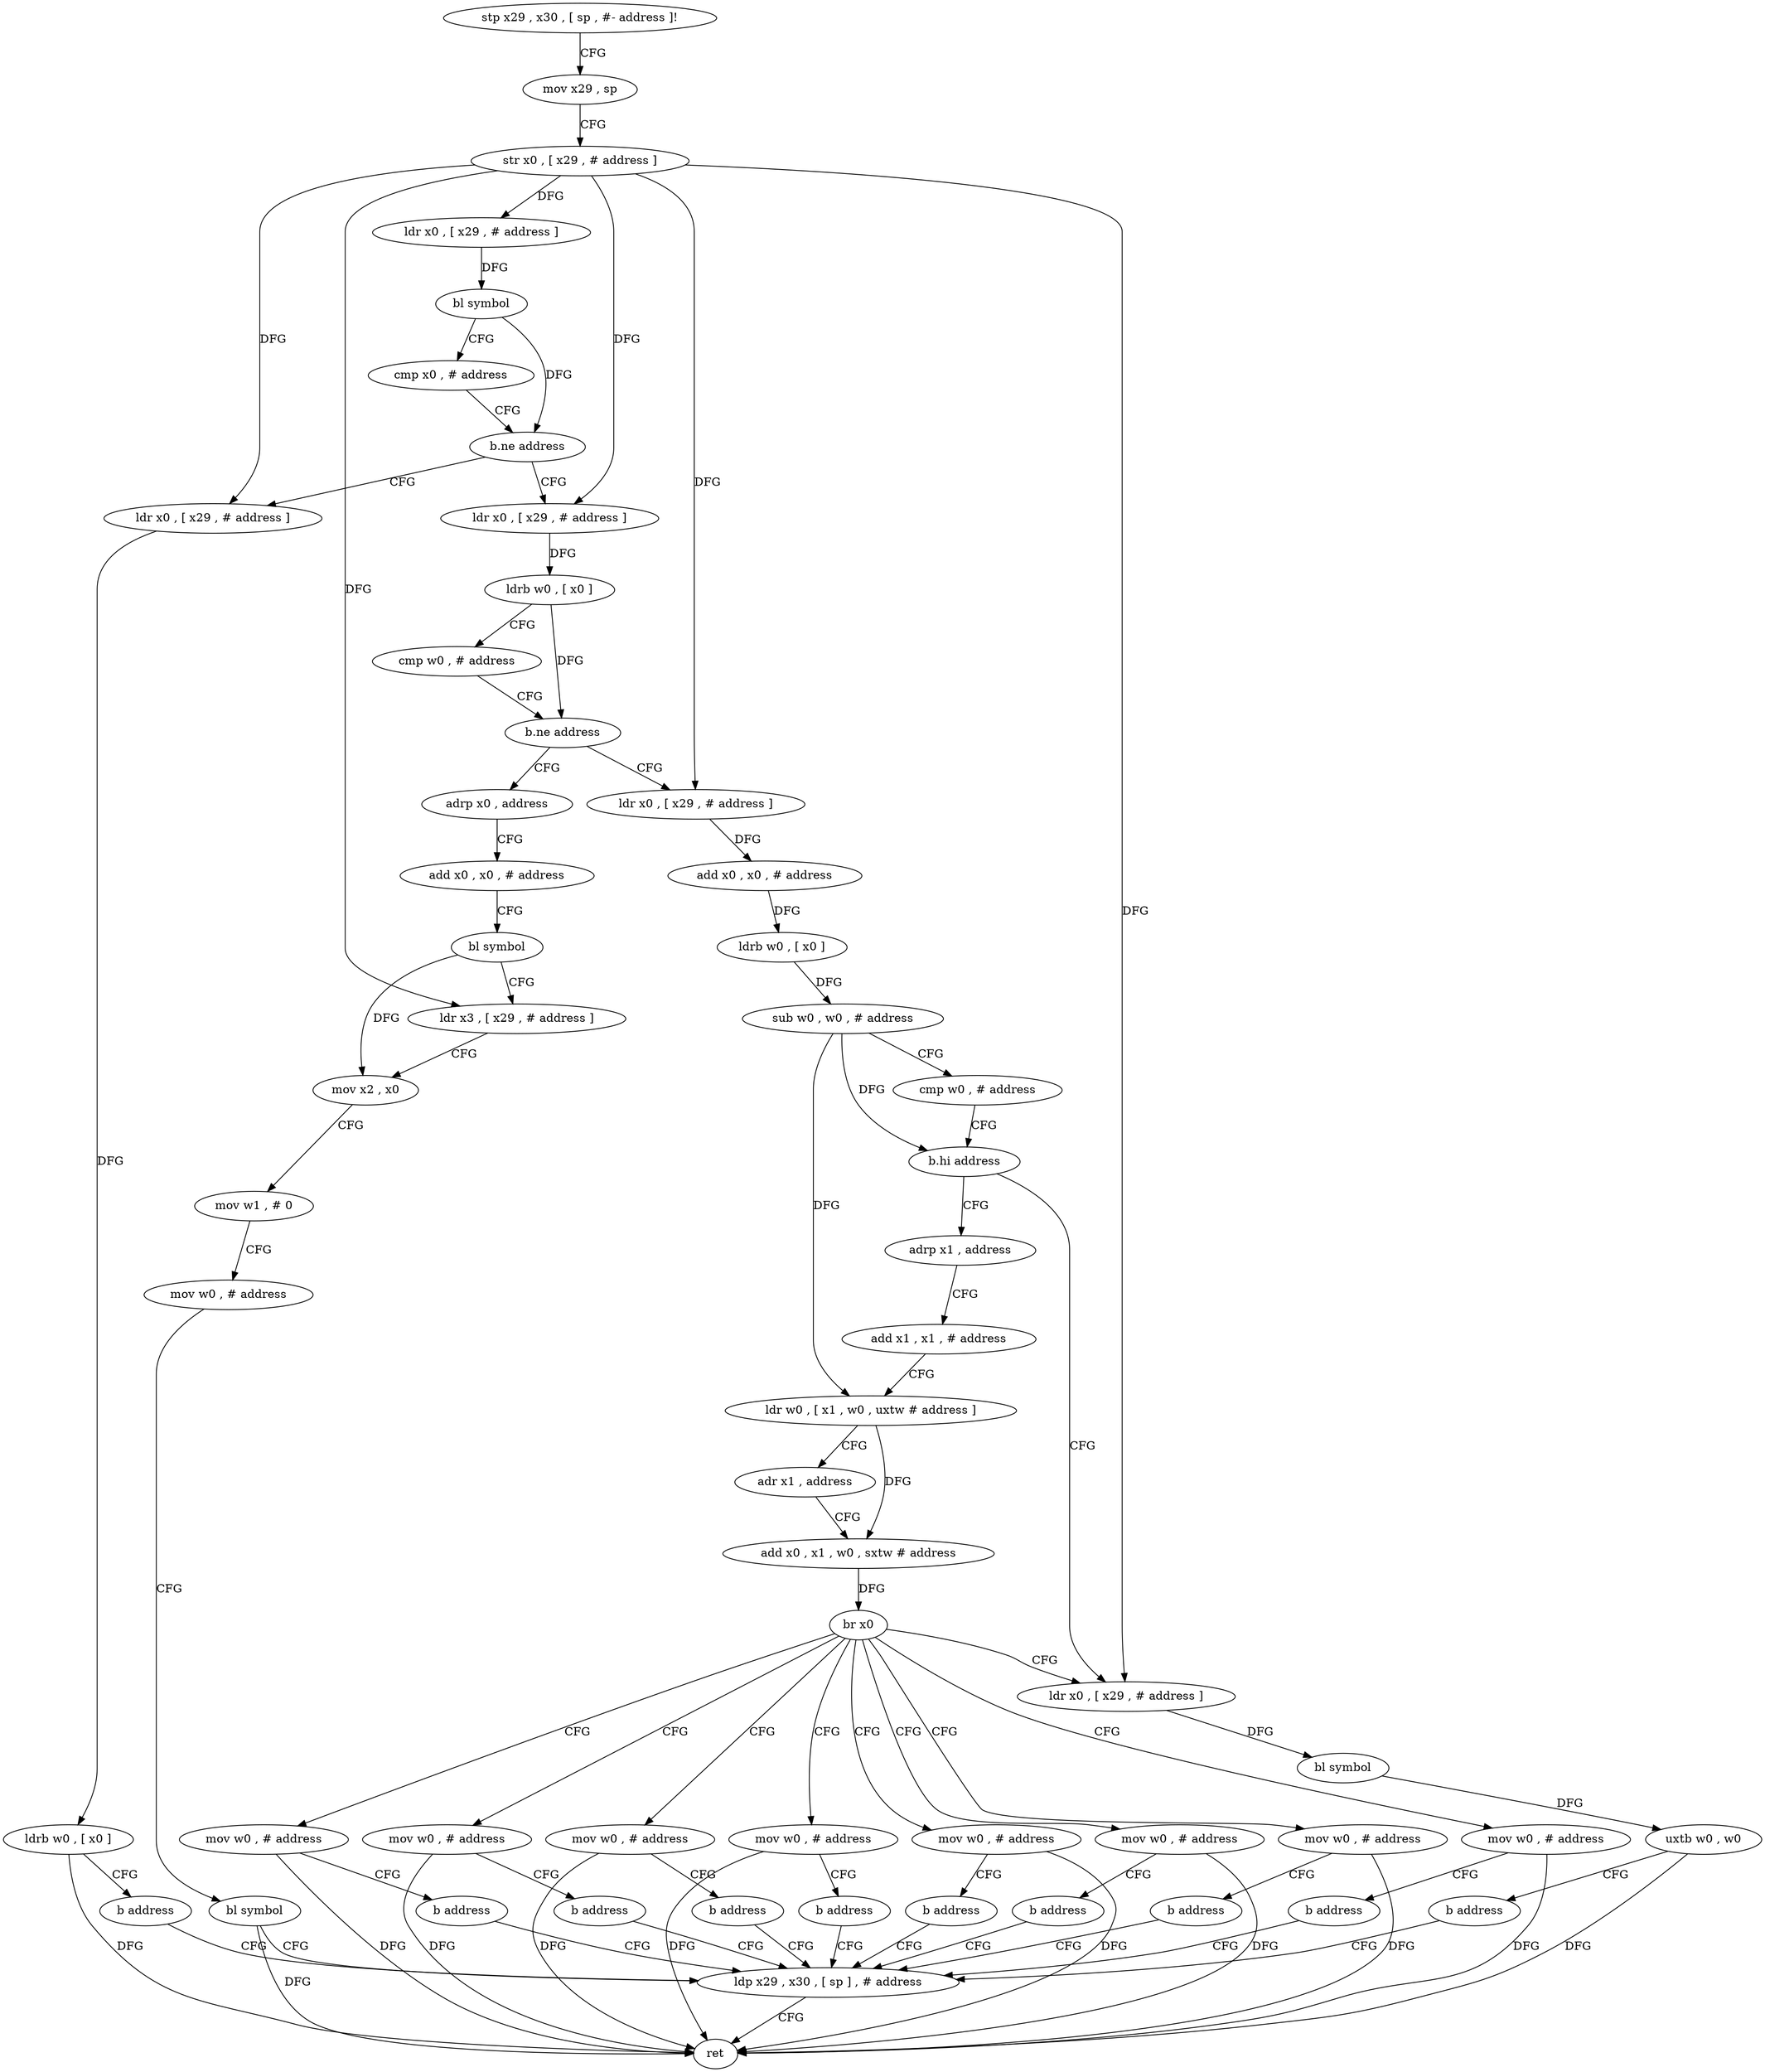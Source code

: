digraph "func" {
"4203284" [label = "stp x29 , x30 , [ sp , #- address ]!" ]
"4203288" [label = "mov x29 , sp" ]
"4203292" [label = "str x0 , [ x29 , # address ]" ]
"4203296" [label = "ldr x0 , [ x29 , # address ]" ]
"4203300" [label = "bl symbol" ]
"4203304" [label = "cmp x0 , # address" ]
"4203308" [label = "b.ne address" ]
"4203324" [label = "ldr x0 , [ x29 , # address ]" ]
"4203312" [label = "ldr x0 , [ x29 , # address ]" ]
"4203328" [label = "ldrb w0 , [ x0 ]" ]
"4203332" [label = "cmp w0 , # address" ]
"4203336" [label = "b.ne address" ]
"4203468" [label = "adrp x0 , address" ]
"4203340" [label = "ldr x0 , [ x29 , # address ]" ]
"4203316" [label = "ldrb w0 , [ x0 ]" ]
"4203320" [label = "b address" ]
"4203500" [label = "ldp x29 , x30 , [ sp ] , # address" ]
"4203472" [label = "add x0 , x0 , # address" ]
"4203476" [label = "bl symbol" ]
"4203480" [label = "ldr x3 , [ x29 , # address ]" ]
"4203484" [label = "mov x2 , x0" ]
"4203488" [label = "mov w1 , # 0" ]
"4203492" [label = "mov w0 , # address" ]
"4203496" [label = "bl symbol" ]
"4203344" [label = "add x0 , x0 , # address" ]
"4203348" [label = "ldrb w0 , [ x0 ]" ]
"4203352" [label = "sub w0 , w0 , # address" ]
"4203356" [label = "cmp w0 , # address" ]
"4203360" [label = "b.hi address" ]
"4203452" [label = "ldr x0 , [ x29 , # address ]" ]
"4203364" [label = "adrp x1 , address" ]
"4203504" [label = "ret" ]
"4203456" [label = "bl symbol" ]
"4203460" [label = "uxtb w0 , w0" ]
"4203464" [label = "b address" ]
"4203368" [label = "add x1 , x1 , # address" ]
"4203372" [label = "ldr w0 , [ x1 , w0 , uxtw # address ]" ]
"4203376" [label = "adr x1 , address" ]
"4203380" [label = "add x0 , x1 , w0 , sxtw # address" ]
"4203384" [label = "br x0" ]
"4203388" [label = "mov w0 , # address" ]
"4203396" [label = "mov w0 , # address" ]
"4203404" [label = "mov w0 , # address" ]
"4203412" [label = "mov w0 , # address" ]
"4203420" [label = "mov w0 , # address" ]
"4203428" [label = "mov w0 , # address" ]
"4203436" [label = "mov w0 , # address" ]
"4203444" [label = "mov w0 , # address" ]
"4203392" [label = "b address" ]
"4203400" [label = "b address" ]
"4203408" [label = "b address" ]
"4203416" [label = "b address" ]
"4203424" [label = "b address" ]
"4203432" [label = "b address" ]
"4203440" [label = "b address" ]
"4203448" [label = "b address" ]
"4203284" -> "4203288" [ label = "CFG" ]
"4203288" -> "4203292" [ label = "CFG" ]
"4203292" -> "4203296" [ label = "DFG" ]
"4203292" -> "4203324" [ label = "DFG" ]
"4203292" -> "4203312" [ label = "DFG" ]
"4203292" -> "4203480" [ label = "DFG" ]
"4203292" -> "4203340" [ label = "DFG" ]
"4203292" -> "4203452" [ label = "DFG" ]
"4203296" -> "4203300" [ label = "DFG" ]
"4203300" -> "4203304" [ label = "CFG" ]
"4203300" -> "4203308" [ label = "DFG" ]
"4203304" -> "4203308" [ label = "CFG" ]
"4203308" -> "4203324" [ label = "CFG" ]
"4203308" -> "4203312" [ label = "CFG" ]
"4203324" -> "4203328" [ label = "DFG" ]
"4203312" -> "4203316" [ label = "DFG" ]
"4203328" -> "4203332" [ label = "CFG" ]
"4203328" -> "4203336" [ label = "DFG" ]
"4203332" -> "4203336" [ label = "CFG" ]
"4203336" -> "4203468" [ label = "CFG" ]
"4203336" -> "4203340" [ label = "CFG" ]
"4203468" -> "4203472" [ label = "CFG" ]
"4203340" -> "4203344" [ label = "DFG" ]
"4203316" -> "4203320" [ label = "CFG" ]
"4203316" -> "4203504" [ label = "DFG" ]
"4203320" -> "4203500" [ label = "CFG" ]
"4203500" -> "4203504" [ label = "CFG" ]
"4203472" -> "4203476" [ label = "CFG" ]
"4203476" -> "4203480" [ label = "CFG" ]
"4203476" -> "4203484" [ label = "DFG" ]
"4203480" -> "4203484" [ label = "CFG" ]
"4203484" -> "4203488" [ label = "CFG" ]
"4203488" -> "4203492" [ label = "CFG" ]
"4203492" -> "4203496" [ label = "CFG" ]
"4203496" -> "4203500" [ label = "CFG" ]
"4203496" -> "4203504" [ label = "DFG" ]
"4203344" -> "4203348" [ label = "DFG" ]
"4203348" -> "4203352" [ label = "DFG" ]
"4203352" -> "4203356" [ label = "CFG" ]
"4203352" -> "4203360" [ label = "DFG" ]
"4203352" -> "4203372" [ label = "DFG" ]
"4203356" -> "4203360" [ label = "CFG" ]
"4203360" -> "4203452" [ label = "CFG" ]
"4203360" -> "4203364" [ label = "CFG" ]
"4203452" -> "4203456" [ label = "DFG" ]
"4203364" -> "4203368" [ label = "CFG" ]
"4203456" -> "4203460" [ label = "DFG" ]
"4203460" -> "4203464" [ label = "CFG" ]
"4203460" -> "4203504" [ label = "DFG" ]
"4203464" -> "4203500" [ label = "CFG" ]
"4203368" -> "4203372" [ label = "CFG" ]
"4203372" -> "4203376" [ label = "CFG" ]
"4203372" -> "4203380" [ label = "DFG" ]
"4203376" -> "4203380" [ label = "CFG" ]
"4203380" -> "4203384" [ label = "DFG" ]
"4203384" -> "4203388" [ label = "CFG" ]
"4203384" -> "4203396" [ label = "CFG" ]
"4203384" -> "4203404" [ label = "CFG" ]
"4203384" -> "4203412" [ label = "CFG" ]
"4203384" -> "4203420" [ label = "CFG" ]
"4203384" -> "4203428" [ label = "CFG" ]
"4203384" -> "4203436" [ label = "CFG" ]
"4203384" -> "4203444" [ label = "CFG" ]
"4203384" -> "4203452" [ label = "CFG" ]
"4203388" -> "4203392" [ label = "CFG" ]
"4203388" -> "4203504" [ label = "DFG" ]
"4203396" -> "4203400" [ label = "CFG" ]
"4203396" -> "4203504" [ label = "DFG" ]
"4203404" -> "4203408" [ label = "CFG" ]
"4203404" -> "4203504" [ label = "DFG" ]
"4203412" -> "4203416" [ label = "CFG" ]
"4203412" -> "4203504" [ label = "DFG" ]
"4203420" -> "4203424" [ label = "CFG" ]
"4203420" -> "4203504" [ label = "DFG" ]
"4203428" -> "4203432" [ label = "CFG" ]
"4203428" -> "4203504" [ label = "DFG" ]
"4203436" -> "4203440" [ label = "CFG" ]
"4203436" -> "4203504" [ label = "DFG" ]
"4203444" -> "4203448" [ label = "CFG" ]
"4203444" -> "4203504" [ label = "DFG" ]
"4203392" -> "4203500" [ label = "CFG" ]
"4203400" -> "4203500" [ label = "CFG" ]
"4203408" -> "4203500" [ label = "CFG" ]
"4203416" -> "4203500" [ label = "CFG" ]
"4203424" -> "4203500" [ label = "CFG" ]
"4203432" -> "4203500" [ label = "CFG" ]
"4203440" -> "4203500" [ label = "CFG" ]
"4203448" -> "4203500" [ label = "CFG" ]
}
